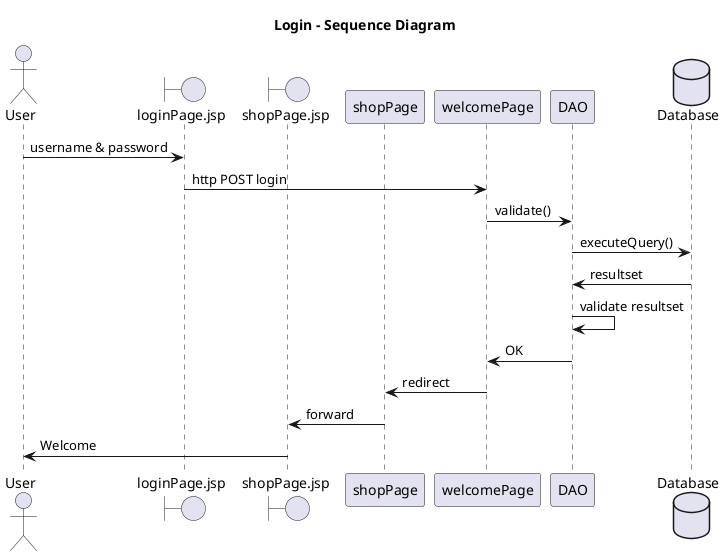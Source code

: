 @startuml

skinparam Shadowing false

title "Login - Sequence Diagram"

actor User
boundary loginPage.jsp as login
boundary shopPage.jsp as shop
participant shopPage as shopser
participant welcomePage as welcome
participant DAO
database Database

User -> login : username & password
login -> welcome: http POST login
welcome -> DAO: validate()
DAO -> Database: executeQuery()
Database -> DAO: resultset
DAO -> DAO: validate resultset
DAO -> welcome: OK
welcome -> shopser: redirect
shopser -> shop: forward
shop -> User: Welcome

@enduml